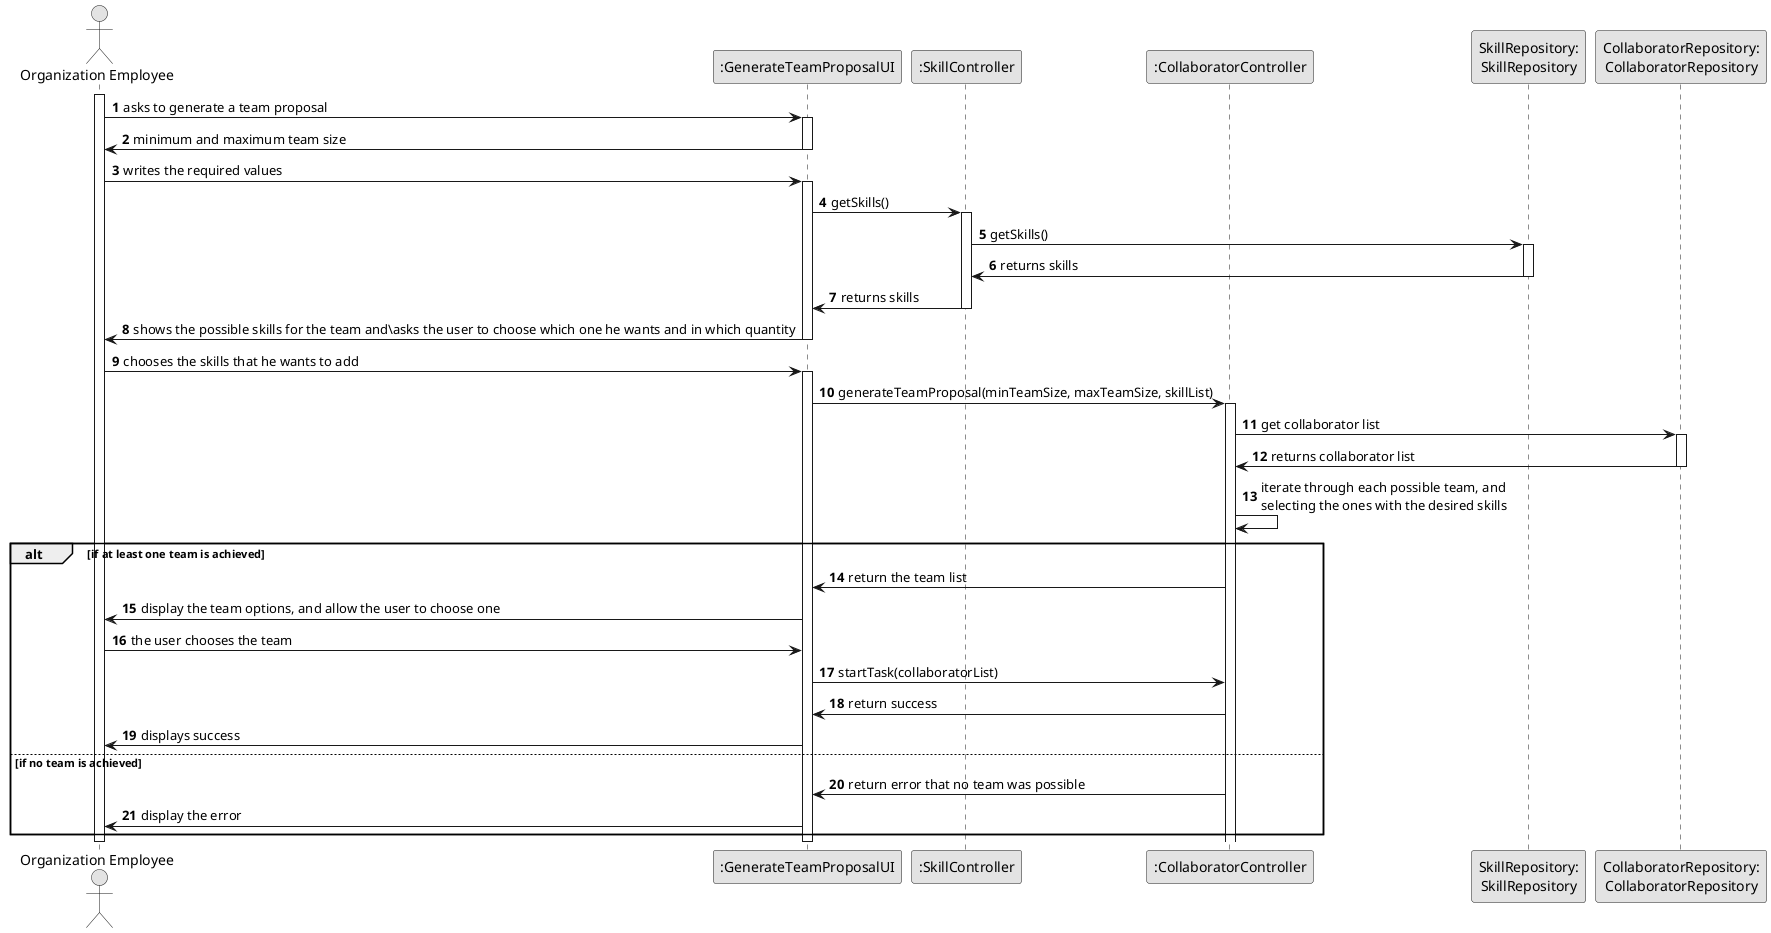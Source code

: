 @startuml
skinparam monochrome true
skinparam packageStyle rectangle
skinparam shadowing false

autonumber

'hide footbox
actor "Organization Employee" as ADM
participant ":GenerateTeamProposalUI" as UI
participant ":SkillController" as SkillCTRL
participant ":CollaboratorController" as CollaboratorCTRL
participant "SkillRepository:\nSkillRepository" as SkillRepository
participant "CollaboratorRepository:\nCollaboratorRepository" as CollaboratorRepository

activate ADM
    ADM -> UI : asks to generate a team proposal
    activate UI
        UI -> ADM: minimum and maximum team size
    deactivate UI
    ADM -> UI : writes the required values

    activate UI


        UI -> SkillCTRL: getSkills()
        activate SkillCTRL
            SkillCTRL -> SkillRepository: getSkills()
            activate SkillRepository
                SkillRepository -> SkillCTRL: returns skills
            deactivate SkillRepository

            SkillCTRL -> UI: returns skills
            deactivate SkillCTRL

        UI -> ADM: shows the possible skills for the team and\asks the user to choose which one he wants and in which quantity
    deactivate UI
    ADM -> UI: chooses the skills that he wants to add

    activate UI

            UI -> CollaboratorCTRL: generateTeamProposal(minTeamSize, maxTeamSize, skillList)
            activate CollaboratorCTRL

               CollaboratorCTRL -> CollaboratorRepository: get collaborator list
               activate CollaboratorRepository
                    CollaboratorRepository -> CollaboratorCTRL: returns collaborator list
               deactivate CollaboratorRepository
               CollaboratorCTRL -> CollaboratorCTRL: iterate through each possible team, and\nselecting the ones with the desired skills
               alt if at least one team is achieved
                    CollaboratorCTRL -> UI: return the team list
                    UI -> ADM: display the team options, and allow the user to choose one
                    ADM -> UI:  the user chooses the team
                    UI -> CollaboratorCTRL: startTask(collaboratorList)
                    CollaboratorCTRL -> UI: return success
                    UI -> ADM: displays success
               else if no team is achieved
                    CollaboratorCTRL -> UI: return error that no team was possible
                    UI -> ADM: display the error
                end





    deactivate UI
deactivate ADM

@enduml
